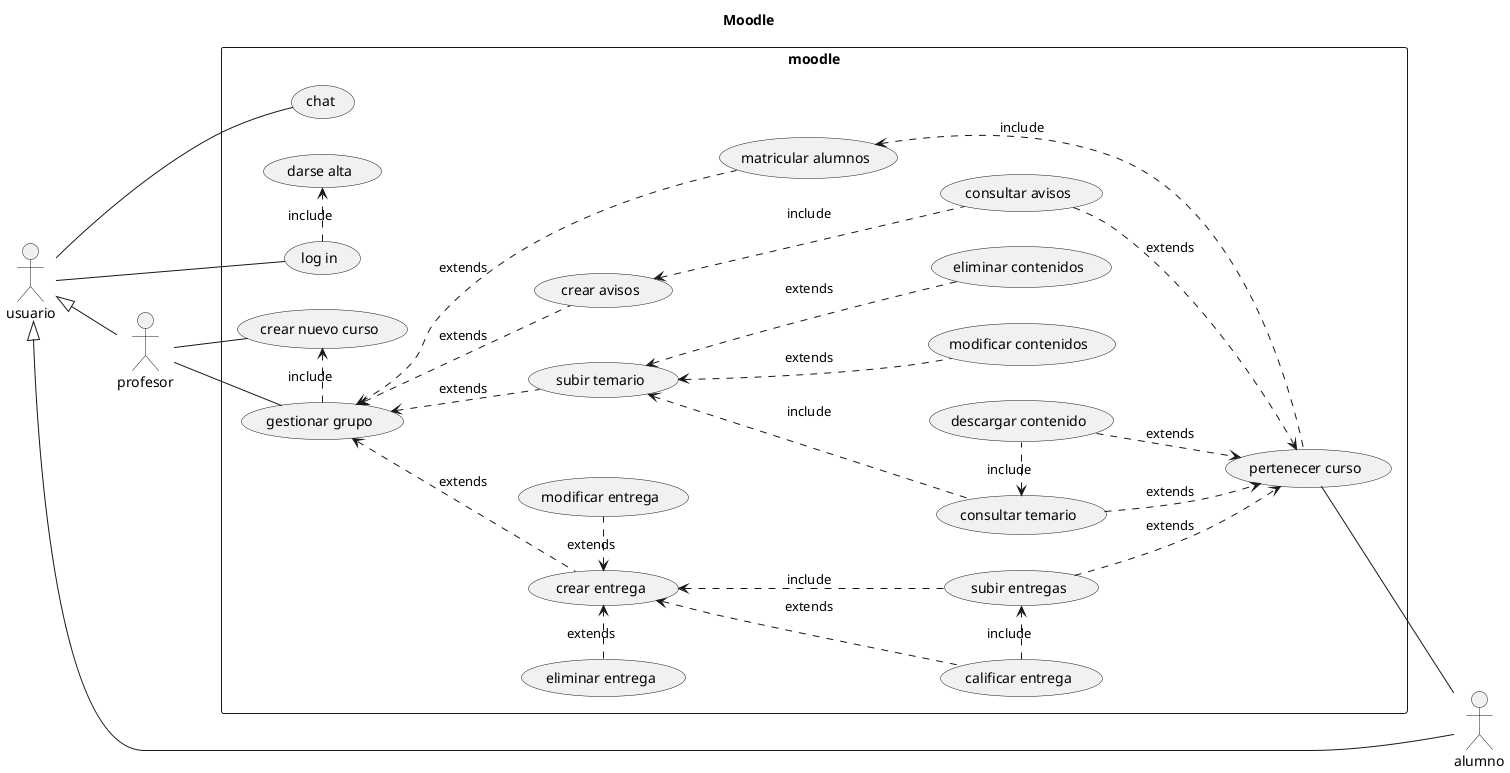 @startuml
title Moodle
left to right direction
skinparam packageStyle rectangle
actor usuario
actor profesor
actor alumno

rectangle moodle{
(log in) .> (darse alta) : include
usuario --- (log in)
usuario <|-- alumno
usuario <|-- profesor
profesor -- (gestionar grupo)
profesor -- (crear nuevo curso)
(gestionar grupo) .> (crear nuevo curso) : include
(gestionar grupo) <.. (subir temario) : extends
(gestionar grupo) <.. (crear entrega) :extends
(subir temario) <.. (modificar contenidos) : extends
(subir temario) <.. (eliminar contenidos) : extends
(crear entrega) <. (modificar entrega) : extends
(eliminar entrega) .> (crear entrega) : extends
(crear entrega) <.. (calificar entrega) : extends
(gestionar grupo) <.. (crear avisos): extends
(gestionar grupo) <.. (matricular alumnos) : extends

(pertenecer curso) -- alumno
(matricular alumnos) <.. (pertenecer curso) : include
(consultar temario) ..> (pertenecer curso) : extends
(subir temario) <.. (consultar temario) : include
(consultar temario) <. (descargar contenido) : include
(descargar contenido) ..> (pertenecer curso) : extends
(subir entregas) ..> (pertenecer curso) : extends
(crear entrega) <.. (subir entregas) : include
(calificar entrega) .> (subir entregas) : include
(consultar avisos) ..> (pertenecer curso) : extends
(crear avisos) <.. (consultar avisos) : include
usuario -- (chat)
}

@enduml